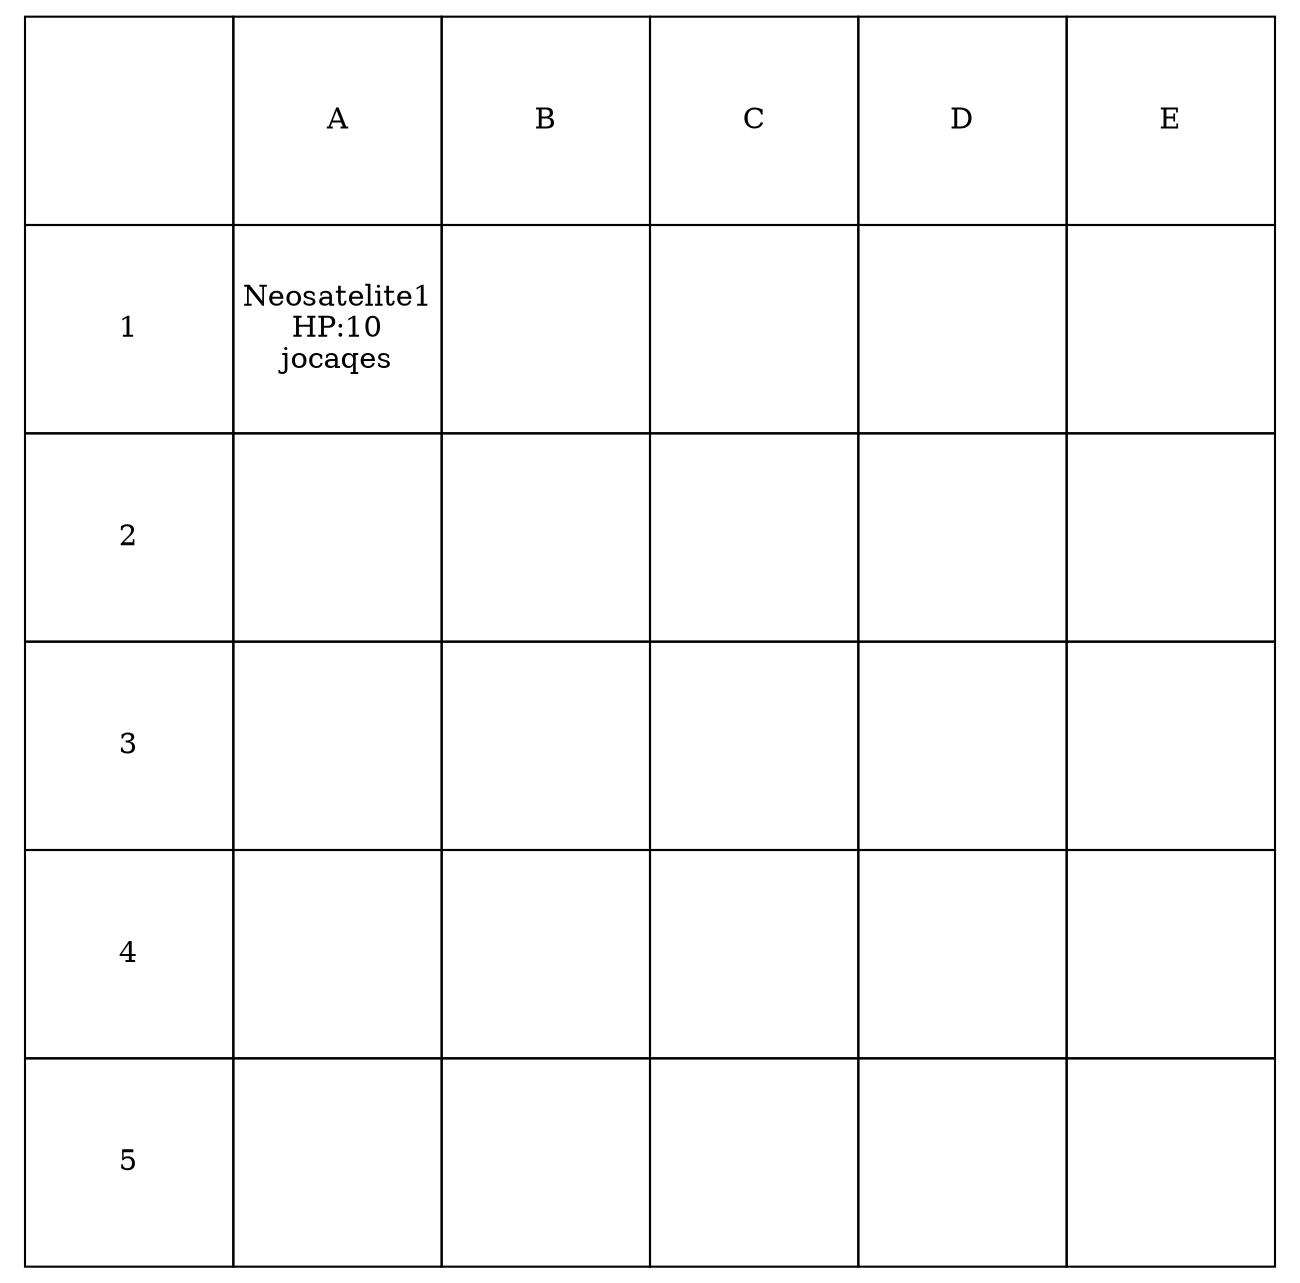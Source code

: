 digraph g{
node[shape=plaintext];
matriz[label=<<TABLE border="0" cellspacing="0" cellborder="1">
<TR><TD width="100" height="100" fixedsize="true"></TD>
<TD width="100" height="100" fixedsize="true">A</TD>
<TD width="100" height="100" fixedsize="true">B</TD>
<TD width="100" height="100" fixedsize="true">C</TD>
<TD width="100" height="100" fixedsize="true">D</TD>
<TD width="100" height="100" fixedsize="true">E</TD>
</TR>
<TR>
<TD width="100" height="100" fixedsize="true">1</TD>
<TD width="100" height="100" fixedsize="true">Neosatelite1<br/>HP:10<br/>jocaqes</TD>
<TD width="100" height="100" fixedsize="true"></TD>
<TD width="100" height="100" fixedsize="true"></TD>
<TD width="100" height="100" fixedsize="true"></TD>
<TD width="100" height="100" fixedsize="true"></TD>
</TR><TR>
<TD width="100" height="100" fixedsize="true">2</TD>
<TD width="100" height="100" fixedsize="true"></TD>
<TD width="100" height="100" fixedsize="true"></TD>
<TD width="100" height="100" fixedsize="true"></TD>
<TD width="100" height="100" fixedsize="true"></TD>
<TD width="100" height="100" fixedsize="true"></TD>
</TR><TR>
<TD width="100" height="100" fixedsize="true">3</TD>
<TD width="100" height="100" fixedsize="true"></TD>
<TD width="100" height="100" fixedsize="true"></TD>
<TD width="100" height="100" fixedsize="true"></TD>
<TD width="100" height="100" fixedsize="true"></TD>
<TD width="100" height="100" fixedsize="true"></TD>
</TR><TR>
<TD width="100" height="100" fixedsize="true">4</TD>
<TD width="100" height="100" fixedsize="true"></TD>
<TD width="100" height="100" fixedsize="true"></TD>
<TD width="100" height="100" fixedsize="true"></TD>
<TD width="100" height="100" fixedsize="true"></TD>
<TD width="100" height="100" fixedsize="true"></TD>
</TR><TR>
<TD width="100" height="100" fixedsize="true">5</TD>
<TD width="100" height="100" fixedsize="true"></TD>
<TD width="100" height="100" fixedsize="true"></TD>
<TD width="100" height="100" fixedsize="true"></TD>
<TD width="100" height="100" fixedsize="true"></TD>
<TD width="100" height="100" fixedsize="true"></TD>
</TR></TABLE>>];
}